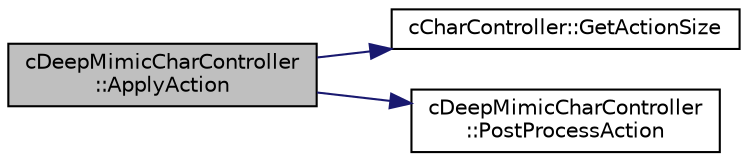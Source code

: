 digraph "cDeepMimicCharController::ApplyAction"
{
 // LATEX_PDF_SIZE
  edge [fontname="Helvetica",fontsize="10",labelfontname="Helvetica",labelfontsize="10"];
  node [fontname="Helvetica",fontsize="10",shape=record];
  rankdir="LR";
  Node1 [label="cDeepMimicCharController\l::ApplyAction",height=0.2,width=0.4,color="black", fillcolor="grey75", style="filled", fontcolor="black",tooltip=" "];
  Node1 -> Node2 [color="midnightblue",fontsize="10",style="solid",fontname="Helvetica"];
  Node2 [label="cCharController::GetActionSize",height=0.2,width=0.4,color="black", fillcolor="white", style="filled",URL="$classc_char_controller.html#afaaa7adffa94763042a1e4f7ce868d64",tooltip=" "];
  Node1 -> Node3 [color="midnightblue",fontsize="10",style="solid",fontname="Helvetica"];
  Node3 [label="cDeepMimicCharController\l::PostProcessAction",height=0.2,width=0.4,color="black", fillcolor="white", style="filled",URL="$classc_deep_mimic_char_controller.html#a680b814617d1d19ca389f331bbf8331d",tooltip=" "];
}
